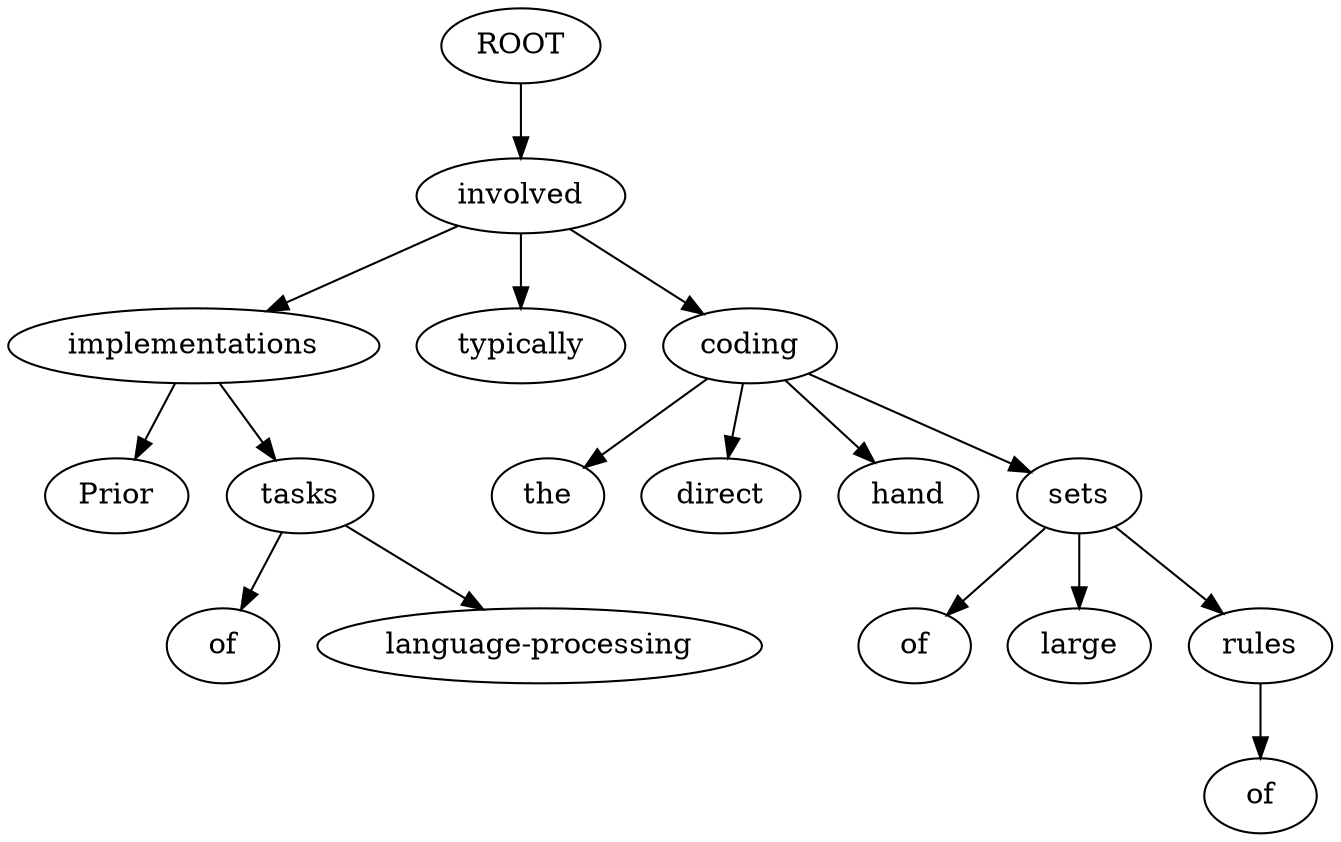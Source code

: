 digraph graph33 {
	node0 [label="ROOT"];
	node1 [label="Prior"];
	node2 [label="implementations"];
	node3 [label="of"];
	node4 [label="language-processing"];
	node5 [label="tasks"];
	node6 [label="typically"];
	node7 [label="involved"];
	node8 [label="the"];
	node9 [label="direct"];
	node10 [label="hand"];
	node11 [label="coding"];
	node12 [label="of"];
	node13 [label="large"];
	node14 [label="sets"];
	node15 [label="of"];
	node16 [label="rules"];
	node0 -> node7;
	node2 -> node1;
	node7 -> node2;
	node5 -> node3;
	node5 -> node4;
	node2 -> node5;
	node7 -> node6;
	node11 -> node8;
	node11 -> node9;
	node11 -> node10;
	node7 -> node11;
	node14 -> node12;
	node14 -> node13;
	node11 -> node14;
	node16 -> node15;
	node14 -> node16;
}
